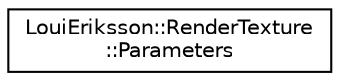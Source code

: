 digraph "Graphical Class Hierarchy"
{
 // LATEX_PDF_SIZE
  edge [fontname="Helvetica",fontsize="10",labelfontname="Helvetica",labelfontsize="10"];
  node [fontname="Helvetica",fontsize="10",shape=record];
  rankdir="LR";
  Node0 [label="LouiEriksson::RenderTexture\l::Parameters",height=0.2,width=0.4,color="black", fillcolor="white", style="filled",URL="$struct_loui_eriksson_1_1_render_texture_1_1_parameters.html",tooltip=" "];
}
